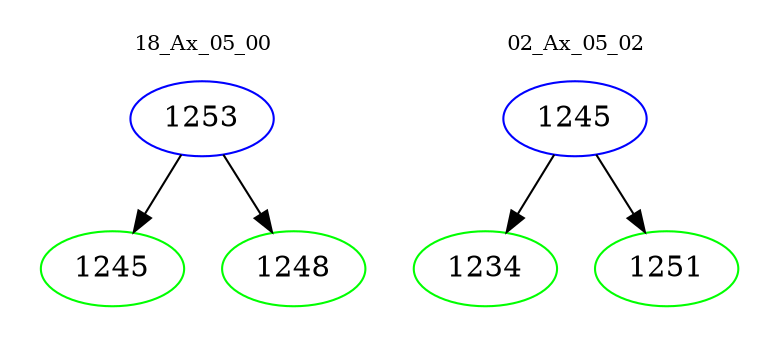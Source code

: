 digraph{
subgraph cluster_0 {
color = white
label = "18_Ax_05_00";
fontsize=10;
T0_1253 [label="1253", color="blue"]
T0_1253 -> T0_1245 [color="black"]
T0_1245 [label="1245", color="green"]
T0_1253 -> T0_1248 [color="black"]
T0_1248 [label="1248", color="green"]
}
subgraph cluster_1 {
color = white
label = "02_Ax_05_02";
fontsize=10;
T1_1245 [label="1245", color="blue"]
T1_1245 -> T1_1234 [color="black"]
T1_1234 [label="1234", color="green"]
T1_1245 -> T1_1251 [color="black"]
T1_1251 [label="1251", color="green"]
}
}
